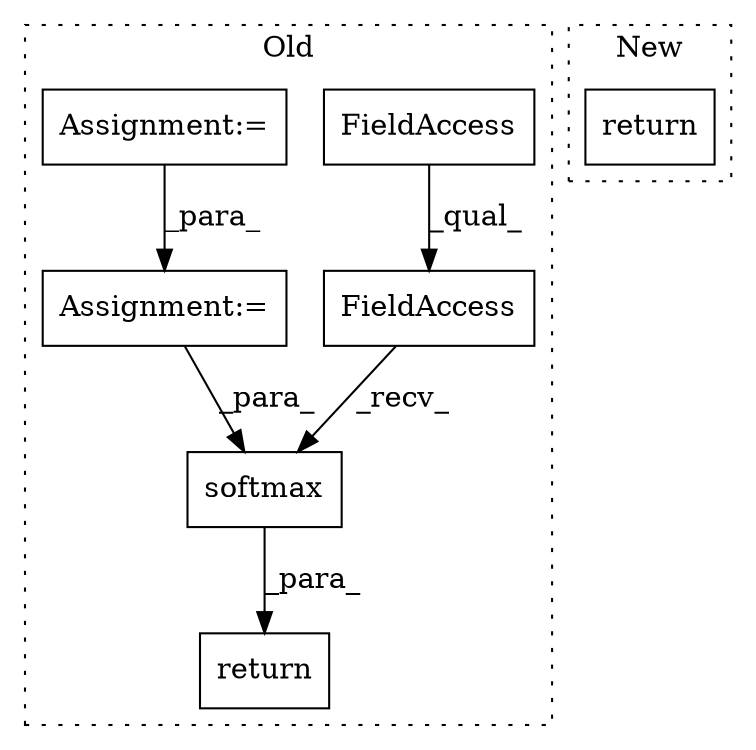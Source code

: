 digraph G {
subgraph cluster0 {
1 [label="softmax" a="32" s="30383,30395" l="8,1" shape="box"];
3 [label="return" a="41" s="30402" l="7" shape="box"];
4 [label="Assignment:=" a="7" s="30298" l="1" shape="box"];
5 [label="FieldAccess" a="22" s="30363" l="19" shape="box"];
6 [label="FieldAccess" a="22" s="30363" l="8" shape="box"];
7 [label="Assignment:=" a="7" s="30257" l="1" shape="box"];
label = "Old";
style="dotted";
}
subgraph cluster1 {
2 [label="return" a="41" s="39889" l="7" shape="box"];
label = "New";
style="dotted";
}
1 -> 3 [label="_para_"];
4 -> 1 [label="_para_"];
5 -> 1 [label="_recv_"];
6 -> 5 [label="_qual_"];
7 -> 4 [label="_para_"];
}